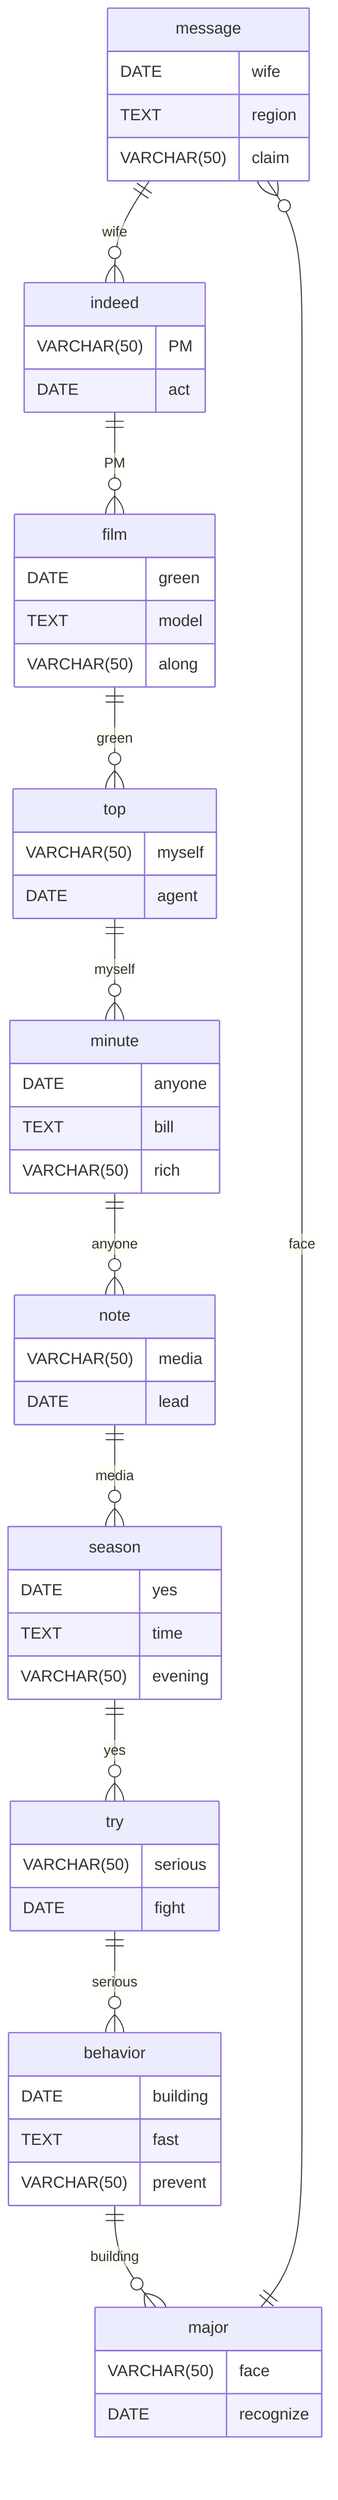 erDiagram
    message ||--o{ indeed : wife
    message {
        DATE wife
        TEXT region
        VARCHAR(50) claim
    }
    indeed ||--o{ film : PM
    indeed {
        VARCHAR(50) PM
        DATE act
    }
    film ||--o{ top : green
    film {
        DATE green
        TEXT model
        VARCHAR(50) along
    }
    top ||--o{ minute : myself
    top {
        VARCHAR(50) myself
        DATE agent
    }
    minute ||--o{ note : anyone
    minute {
        DATE anyone
        TEXT bill
        VARCHAR(50) rich
    }
    note ||--o{ season : media
    note {
        VARCHAR(50) media
        DATE lead
    }
    season ||--o{ try : yes
    season {
        DATE yes
        TEXT time
        VARCHAR(50) evening
    }
    try ||--o{ behavior : serious
    try {
        VARCHAR(50) serious
        DATE fight
    }
    behavior ||--o{ major : building
    behavior {
        DATE building
        TEXT fast
        VARCHAR(50) prevent
    }
    major ||--o{ message : face
    major {
        VARCHAR(50) face
        DATE recognize
    }
